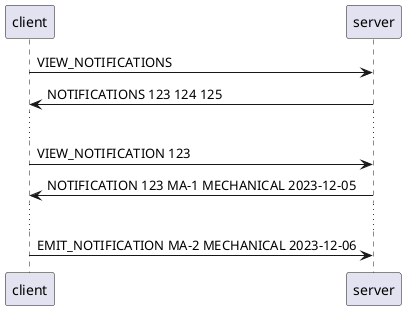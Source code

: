 @startuml
client -> server : VIEW_NOTIFICATIONS
server -> client : NOTIFICATIONS 123 124 125
...
client -> server : VIEW_NOTIFICATION 123
server -> client : NOTIFICATION 123 MA-1 MECHANICAL 2023-12-05
...
client -> server : EMIT_NOTIFICATION MA-2 MECHANICAL 2023-12-06
@enduml
